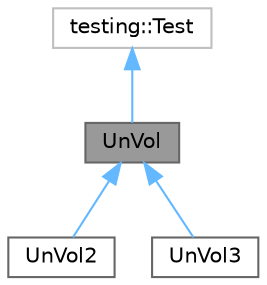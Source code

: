digraph "UnVol"
{
 // LATEX_PDF_SIZE
  bgcolor="transparent";
  edge [fontname=Helvetica,fontsize=10,labelfontname=Helvetica,labelfontsize=10];
  node [fontname=Helvetica,fontsize=10,shape=box,height=0.2,width=0.4];
  Node1 [id="Node000001",label="UnVol",height=0.2,width=0.4,color="gray40", fillcolor="grey60", style="filled", fontcolor="black",tooltip="Fixture pour tests sur un Vol valide."];
  Node2 -> Node1 [id="edge1_Node000001_Node000002",dir="back",color="steelblue1",style="solid",tooltip=" "];
  Node2 [id="Node000002",label="testing::Test",height=0.2,width=0.4,color="grey75", fillcolor="white", style="filled",tooltip=" "];
  Node1 -> Node3 [id="edge2_Node000001_Node000003",dir="back",color="steelblue1",style="solid",tooltip=" "];
  Node3 [id="Node000003",label="UnVol2",height=0.2,width=0.4,color="gray40", fillcolor="white", style="filled",URL="$class_un_vol2.html",tooltip="Fixture pour tests sur un deuxième Vol valide différent."];
  Node1 -> Node4 [id="edge3_Node000001_Node000004",dir="back",color="steelblue1",style="solid",tooltip=" "];
  Node4 [id="Node000004",label="UnVol3",height=0.2,width=0.4,color="gray40", fillcolor="white", style="filled",URL="$class_un_vol3.html",tooltip="Fixture pour tests sur un troisième Vol identique au premier."];
}
